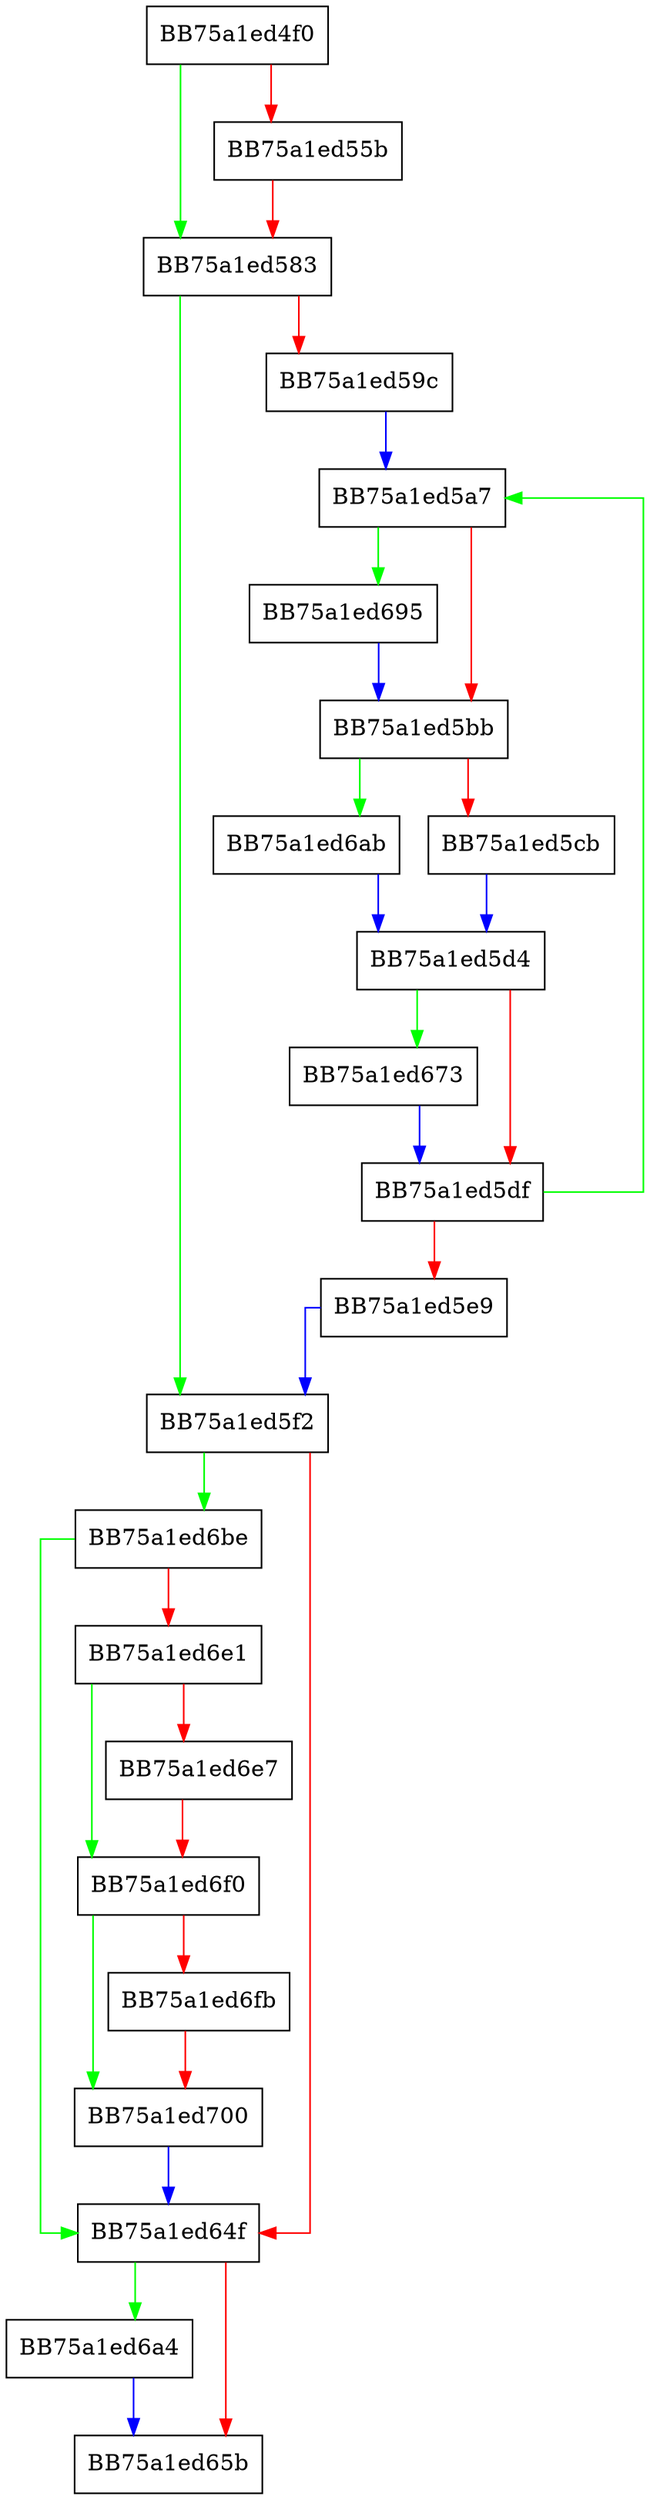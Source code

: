 digraph shift_pages {
  node [shape="box"];
  graph [splines=ortho];
  BB75a1ed4f0 -> BB75a1ed583 [color="green"];
  BB75a1ed4f0 -> BB75a1ed55b [color="red"];
  BB75a1ed55b -> BB75a1ed583 [color="red"];
  BB75a1ed583 -> BB75a1ed5f2 [color="green"];
  BB75a1ed583 -> BB75a1ed59c [color="red"];
  BB75a1ed59c -> BB75a1ed5a7 [color="blue"];
  BB75a1ed5a7 -> BB75a1ed695 [color="green"];
  BB75a1ed5a7 -> BB75a1ed5bb [color="red"];
  BB75a1ed5bb -> BB75a1ed6ab [color="green"];
  BB75a1ed5bb -> BB75a1ed5cb [color="red"];
  BB75a1ed5cb -> BB75a1ed5d4 [color="blue"];
  BB75a1ed5d4 -> BB75a1ed673 [color="green"];
  BB75a1ed5d4 -> BB75a1ed5df [color="red"];
  BB75a1ed5df -> BB75a1ed5a7 [color="green"];
  BB75a1ed5df -> BB75a1ed5e9 [color="red"];
  BB75a1ed5e9 -> BB75a1ed5f2 [color="blue"];
  BB75a1ed5f2 -> BB75a1ed6be [color="green"];
  BB75a1ed5f2 -> BB75a1ed64f [color="red"];
  BB75a1ed64f -> BB75a1ed6a4 [color="green"];
  BB75a1ed64f -> BB75a1ed65b [color="red"];
  BB75a1ed673 -> BB75a1ed5df [color="blue"];
  BB75a1ed695 -> BB75a1ed5bb [color="blue"];
  BB75a1ed6a4 -> BB75a1ed65b [color="blue"];
  BB75a1ed6ab -> BB75a1ed5d4 [color="blue"];
  BB75a1ed6be -> BB75a1ed64f [color="green"];
  BB75a1ed6be -> BB75a1ed6e1 [color="red"];
  BB75a1ed6e1 -> BB75a1ed6f0 [color="green"];
  BB75a1ed6e1 -> BB75a1ed6e7 [color="red"];
  BB75a1ed6e7 -> BB75a1ed6f0 [color="red"];
  BB75a1ed6f0 -> BB75a1ed700 [color="green"];
  BB75a1ed6f0 -> BB75a1ed6fb [color="red"];
  BB75a1ed6fb -> BB75a1ed700 [color="red"];
  BB75a1ed700 -> BB75a1ed64f [color="blue"];
}